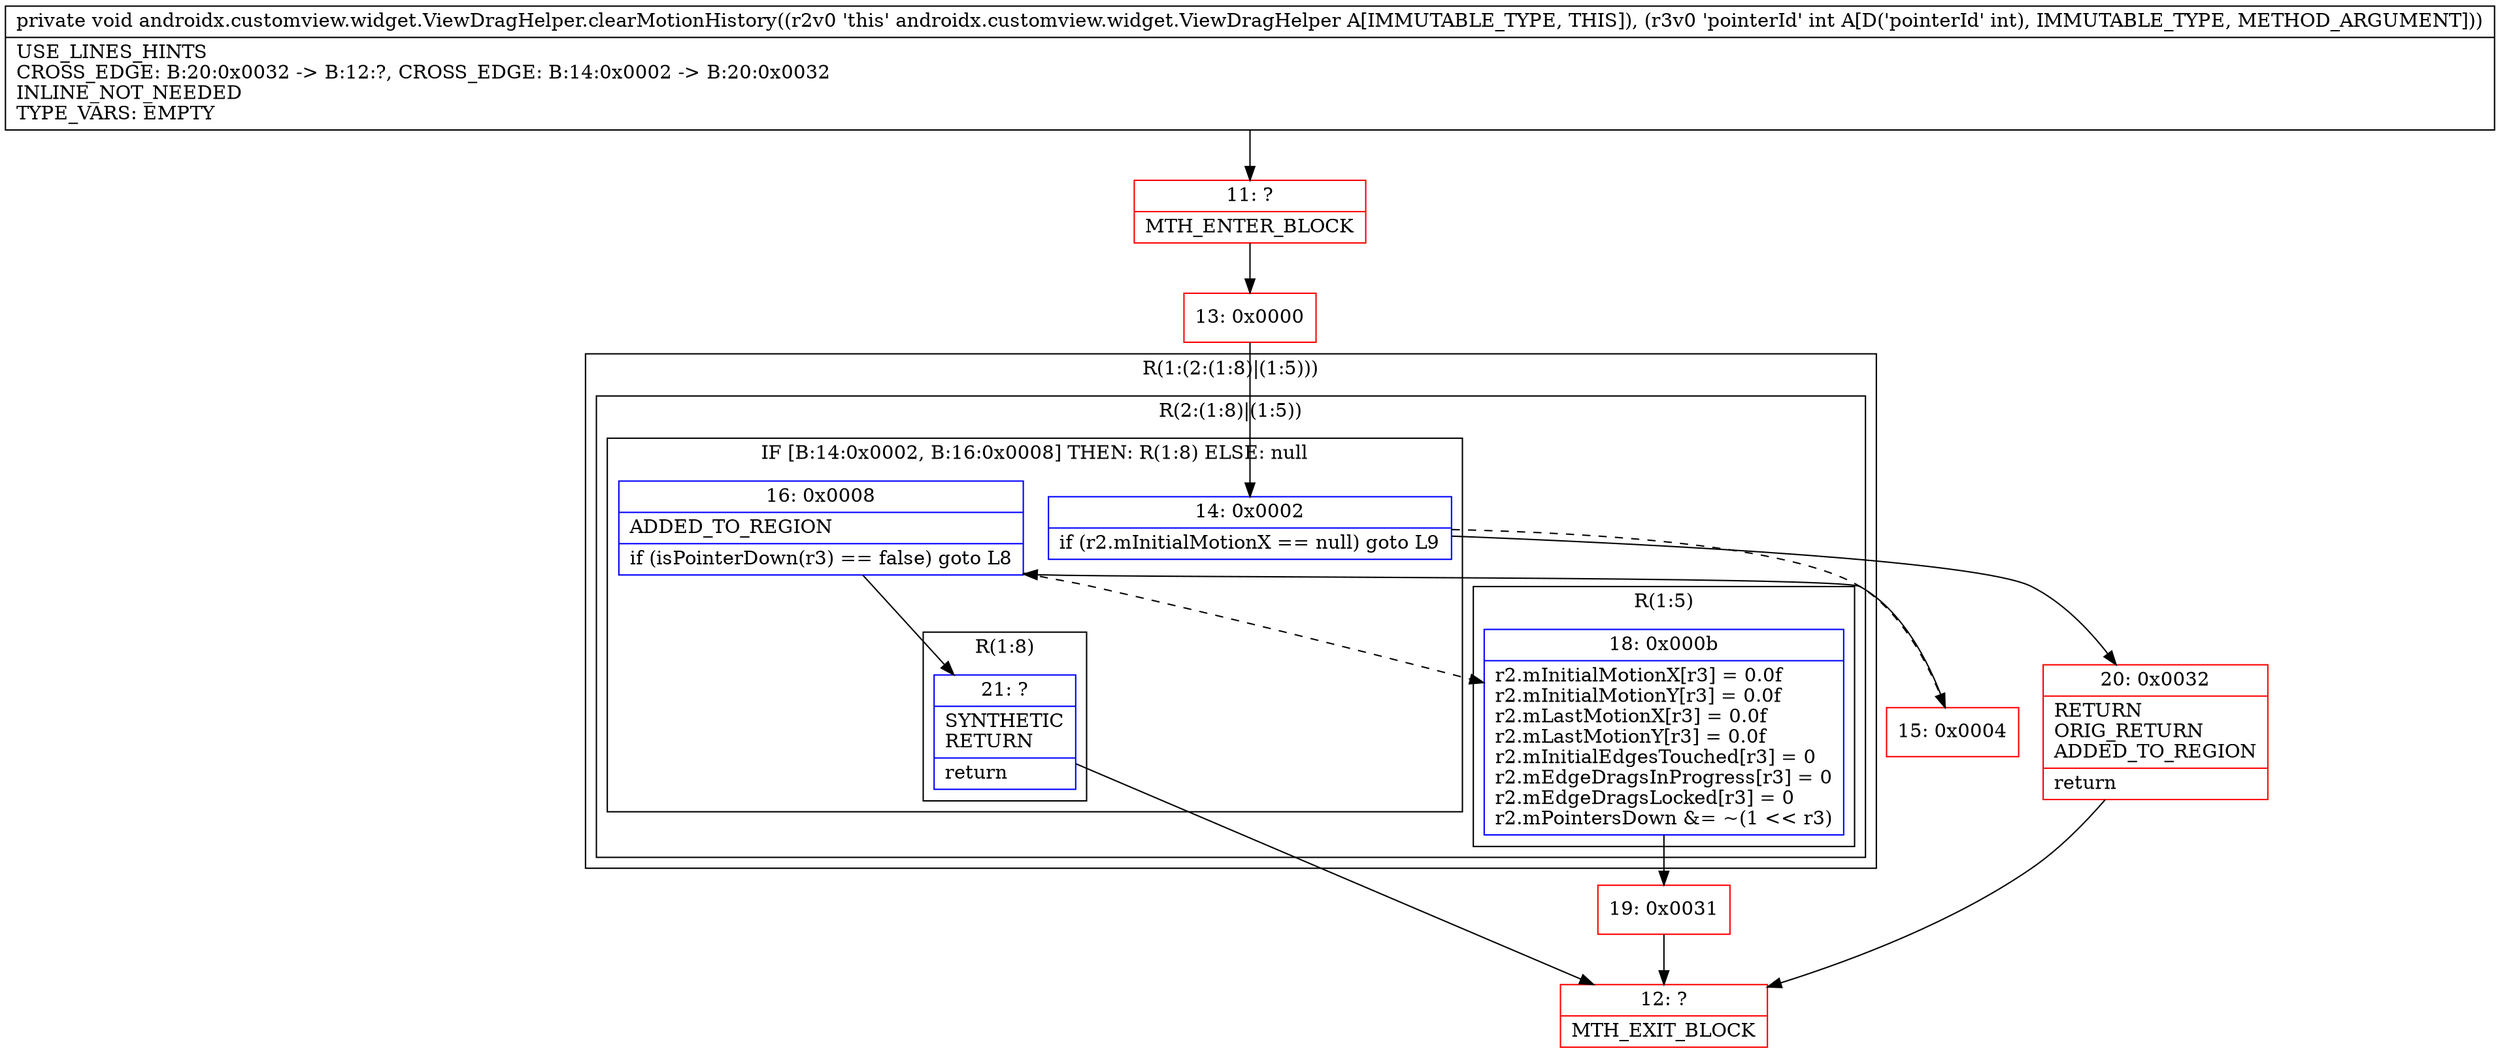 digraph "CFG forandroidx.customview.widget.ViewDragHelper.clearMotionHistory(I)V" {
subgraph cluster_Region_692291480 {
label = "R(1:(2:(1:8)|(1:5)))";
node [shape=record,color=blue];
subgraph cluster_Region_1959643007 {
label = "R(2:(1:8)|(1:5))";
node [shape=record,color=blue];
subgraph cluster_IfRegion_514197648 {
label = "IF [B:14:0x0002, B:16:0x0008] THEN: R(1:8) ELSE: null";
node [shape=record,color=blue];
Node_14 [shape=record,label="{14\:\ 0x0002|if (r2.mInitialMotionX == null) goto L9\l}"];
Node_16 [shape=record,label="{16\:\ 0x0008|ADDED_TO_REGION\l|if (isPointerDown(r3) == false) goto L8\l}"];
subgraph cluster_Region_1974027975 {
label = "R(1:8)";
node [shape=record,color=blue];
Node_21 [shape=record,label="{21\:\ ?|SYNTHETIC\lRETURN\l|return\l}"];
}
}
subgraph cluster_Region_1080254637 {
label = "R(1:5)";
node [shape=record,color=blue];
Node_18 [shape=record,label="{18\:\ 0x000b|r2.mInitialMotionX[r3] = 0.0f\lr2.mInitialMotionY[r3] = 0.0f\lr2.mLastMotionX[r3] = 0.0f\lr2.mLastMotionY[r3] = 0.0f\lr2.mInitialEdgesTouched[r3] = 0\lr2.mEdgeDragsInProgress[r3] = 0\lr2.mEdgeDragsLocked[r3] = 0\lr2.mPointersDown &= ~(1 \<\< r3)\l}"];
}
}
}
Node_11 [shape=record,color=red,label="{11\:\ ?|MTH_ENTER_BLOCK\l}"];
Node_13 [shape=record,color=red,label="{13\:\ 0x0000}"];
Node_15 [shape=record,color=red,label="{15\:\ 0x0004}"];
Node_19 [shape=record,color=red,label="{19\:\ 0x0031}"];
Node_12 [shape=record,color=red,label="{12\:\ ?|MTH_EXIT_BLOCK\l}"];
Node_20 [shape=record,color=red,label="{20\:\ 0x0032|RETURN\lORIG_RETURN\lADDED_TO_REGION\l|return\l}"];
MethodNode[shape=record,label="{private void androidx.customview.widget.ViewDragHelper.clearMotionHistory((r2v0 'this' androidx.customview.widget.ViewDragHelper A[IMMUTABLE_TYPE, THIS]), (r3v0 'pointerId' int A[D('pointerId' int), IMMUTABLE_TYPE, METHOD_ARGUMENT]))  | USE_LINES_HINTS\lCROSS_EDGE: B:20:0x0032 \-\> B:12:?, CROSS_EDGE: B:14:0x0002 \-\> B:20:0x0032\lINLINE_NOT_NEEDED\lTYPE_VARS: EMPTY\l}"];
MethodNode -> Node_11;Node_14 -> Node_15[style=dashed];
Node_14 -> Node_20;
Node_16 -> Node_18[style=dashed];
Node_16 -> Node_21;
Node_21 -> Node_12;
Node_18 -> Node_19;
Node_11 -> Node_13;
Node_13 -> Node_14;
Node_15 -> Node_16;
Node_19 -> Node_12;
Node_20 -> Node_12;
}

